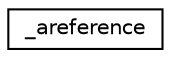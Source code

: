 digraph "Graphical Class Hierarchy"
{
 // INTERACTIVE_SVG=YES
 // LATEX_PDF_SIZE
  edge [fontname="Helvetica",fontsize="10",labelfontname="Helvetica",labelfontsize="10"];
  node [fontname="Helvetica",fontsize="10",shape=record];
  rankdir="LR";
  Node0 [label="_areference",height=0.2,width=0.4,color="black", fillcolor="white", style="filled",URL="$struct__areference.html",tooltip=" "];
}
